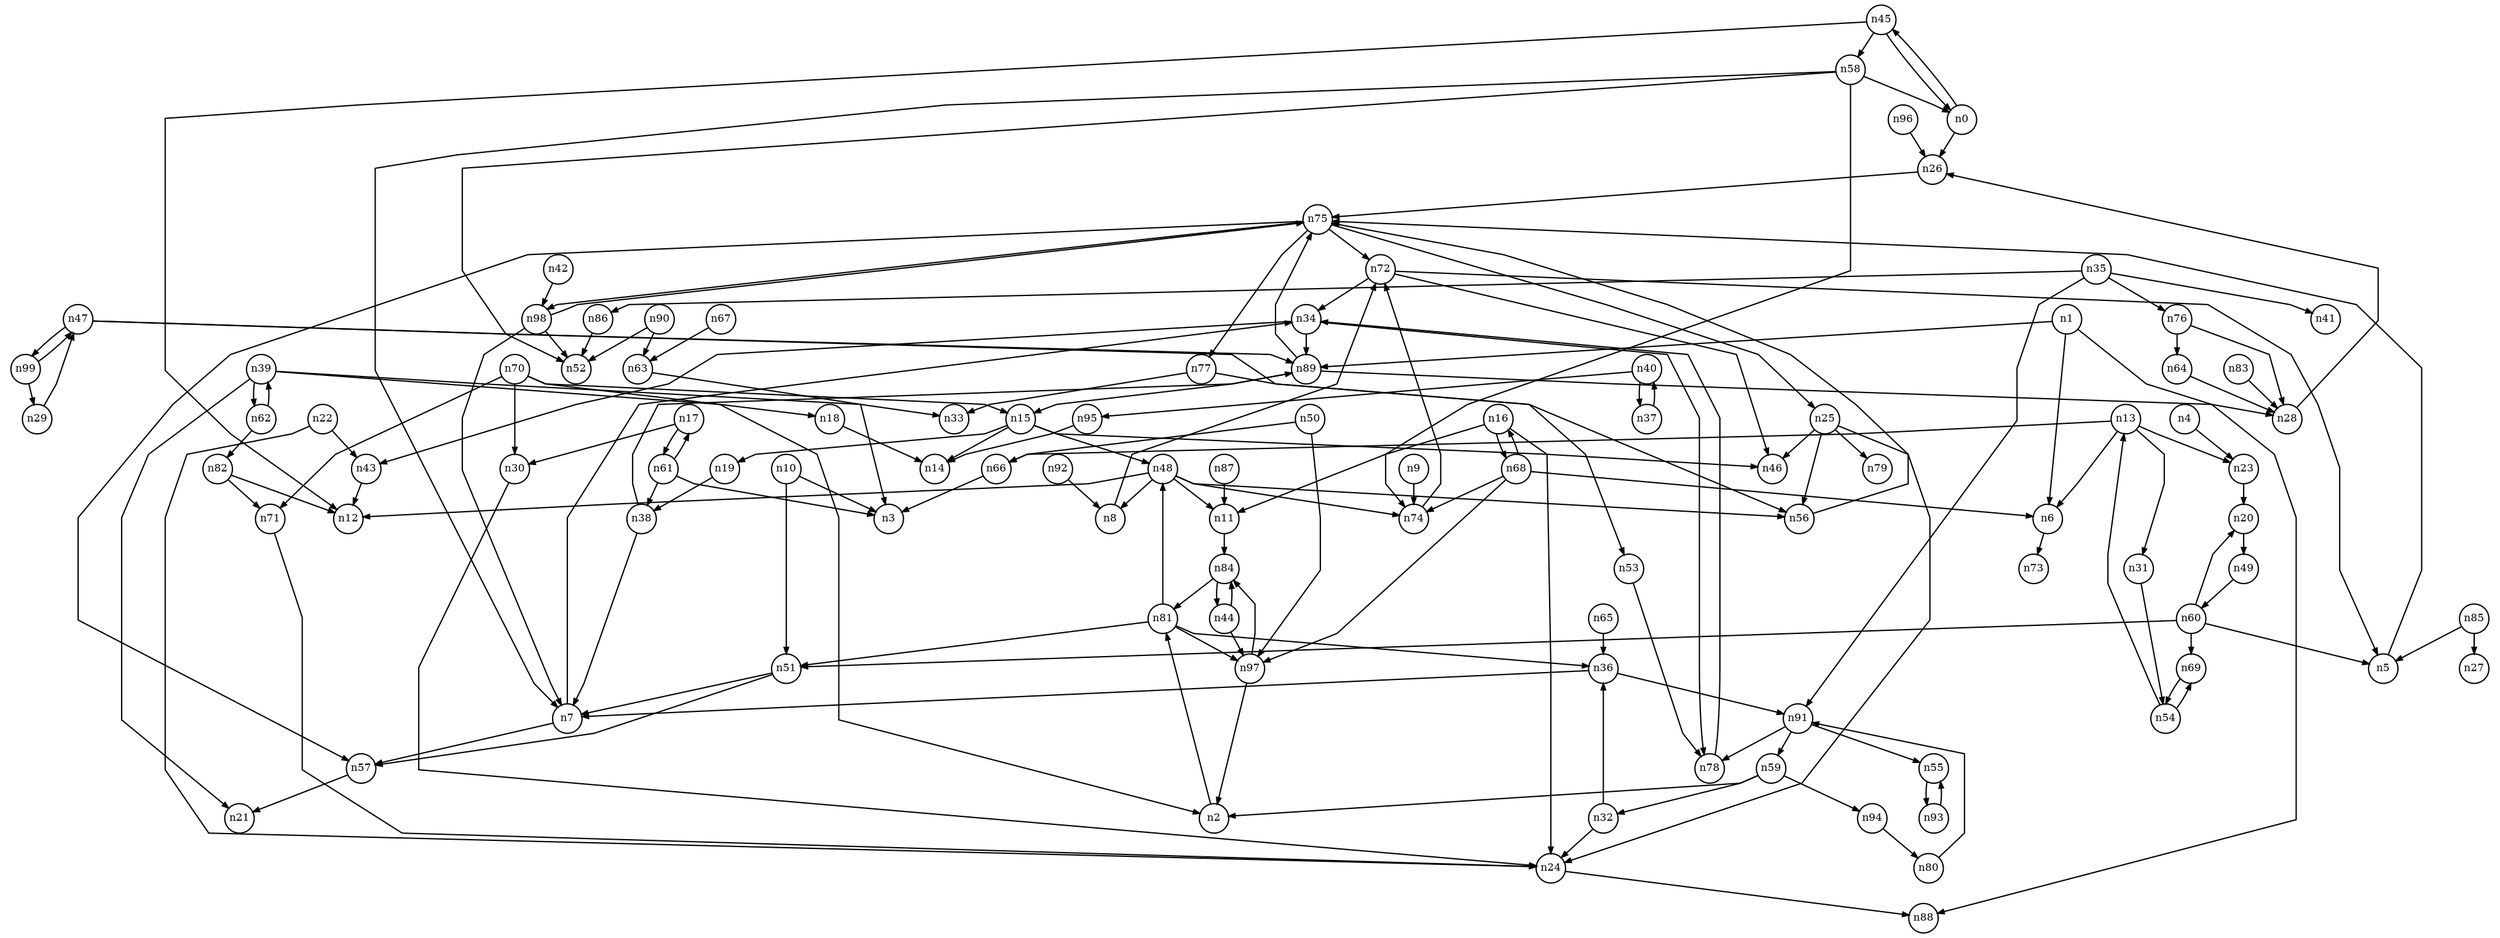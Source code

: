 digraph G{
splines=polyline;
ranksep=0.22;
nodesep=0.22;
nodesize=0.32;
fontsize=8
edge [arrowsize=0.5]
node [fontsize=8 shape=circle width=0.32 fixedsize=shape];

n26 -> n75
n0 -> n26
n0 -> n45
n45 -> n12
n45 -> n58
n45 -> n0
n6 -> n73
n1 -> n6
n1 -> n88
n1 -> n89
n89 -> n15
n89 -> n28
n89 -> n75
n23 -> n20
n4 -> n23
n57 -> n21
n7 -> n57
n7 -> n34
n74 -> n72
n9 -> n74
n10 -> n3
n10 -> n51
n51 -> n7
n51 -> n57
n13 -> n6
n13 -> n23
n13 -> n31
n13 -> n66
n31 -> n54
n66 -> n3
n15 -> n14
n15 -> n19
n15 -> n46
n15 -> n48
n19 -> n38
n48 -> n8
n48 -> n11
n48 -> n12
n48 -> n74
n48 -> n56
n11 -> n84
n16 -> n11
n16 -> n24
n16 -> n68
n24 -> n88
n30 -> n24
n17 -> n30
n17 -> n61
n61 -> n3
n61 -> n38
n61 -> n17
n18 -> n14
n38 -> n7
n38 -> n89
n22 -> n24
n22 -> n43
n43 -> n12
n20 -> n49
n25 -> n24
n25 -> n46
n25 -> n79
n25 -> n56
n28 -> n26
n32 -> n24
n32 -> n36
n36 -> n7
n36 -> n91
n34 -> n43
n34 -> n78
n34 -> n89
n78 -> n34
n35 -> n41
n35 -> n76
n35 -> n86
n35 -> n91
n76 -> n28
n76 -> n64
n86 -> n52
n91 -> n55
n91 -> n59
n91 -> n78
n39 -> n18
n39 -> n21
n39 -> n33
n39 -> n62
n62 -> n82
n62 -> n39
n37 -> n40
n40 -> n37
n40 -> n95
n95 -> n14
n98 -> n7
n98 -> n52
n98 -> n75
n42 -> n98
n84 -> n81
n84 -> n44
n44 -> n84
n44 -> n97
n97 -> n2
n97 -> n84
n58 -> n7
n58 -> n52
n58 -> n74
n58 -> n0
n53 -> n78
n47 -> n53
n47 -> n89
n47 -> n99
n99 -> n29
n99 -> n47
n8 -> n72
n60 -> n5
n60 -> n20
n60 -> n51
n60 -> n69
n49 -> n60
n50 -> n66
n50 -> n97
n54 -> n13
n54 -> n69
n69 -> n54
n93 -> n55
n55 -> n93
n75 -> n25
n75 -> n57
n75 -> n72
n75 -> n77
n75 -> n98
n56 -> n75
n2 -> n81
n59 -> n2
n59 -> n32
n59 -> n94
n94 -> n80
n5 -> n75
n82 -> n12
n82 -> n71
n63 -> n3
n64 -> n28
n65 -> n36
n67 -> n63
n68 -> n6
n68 -> n16
n68 -> n74
n68 -> n97
n70 -> n2
n70 -> n15
n70 -> n30
n70 -> n71
n71 -> n24
n72 -> n5
n72 -> n34
n72 -> n46
n77 -> n33
n77 -> n56
n81 -> n36
n81 -> n48
n81 -> n51
n81 -> n97
n83 -> n28
n85 -> n5
n85 -> n27
n87 -> n11
n90 -> n52
n90 -> n63
n92 -> n8
n80 -> n91
n96 -> n26
n29 -> n47
}
